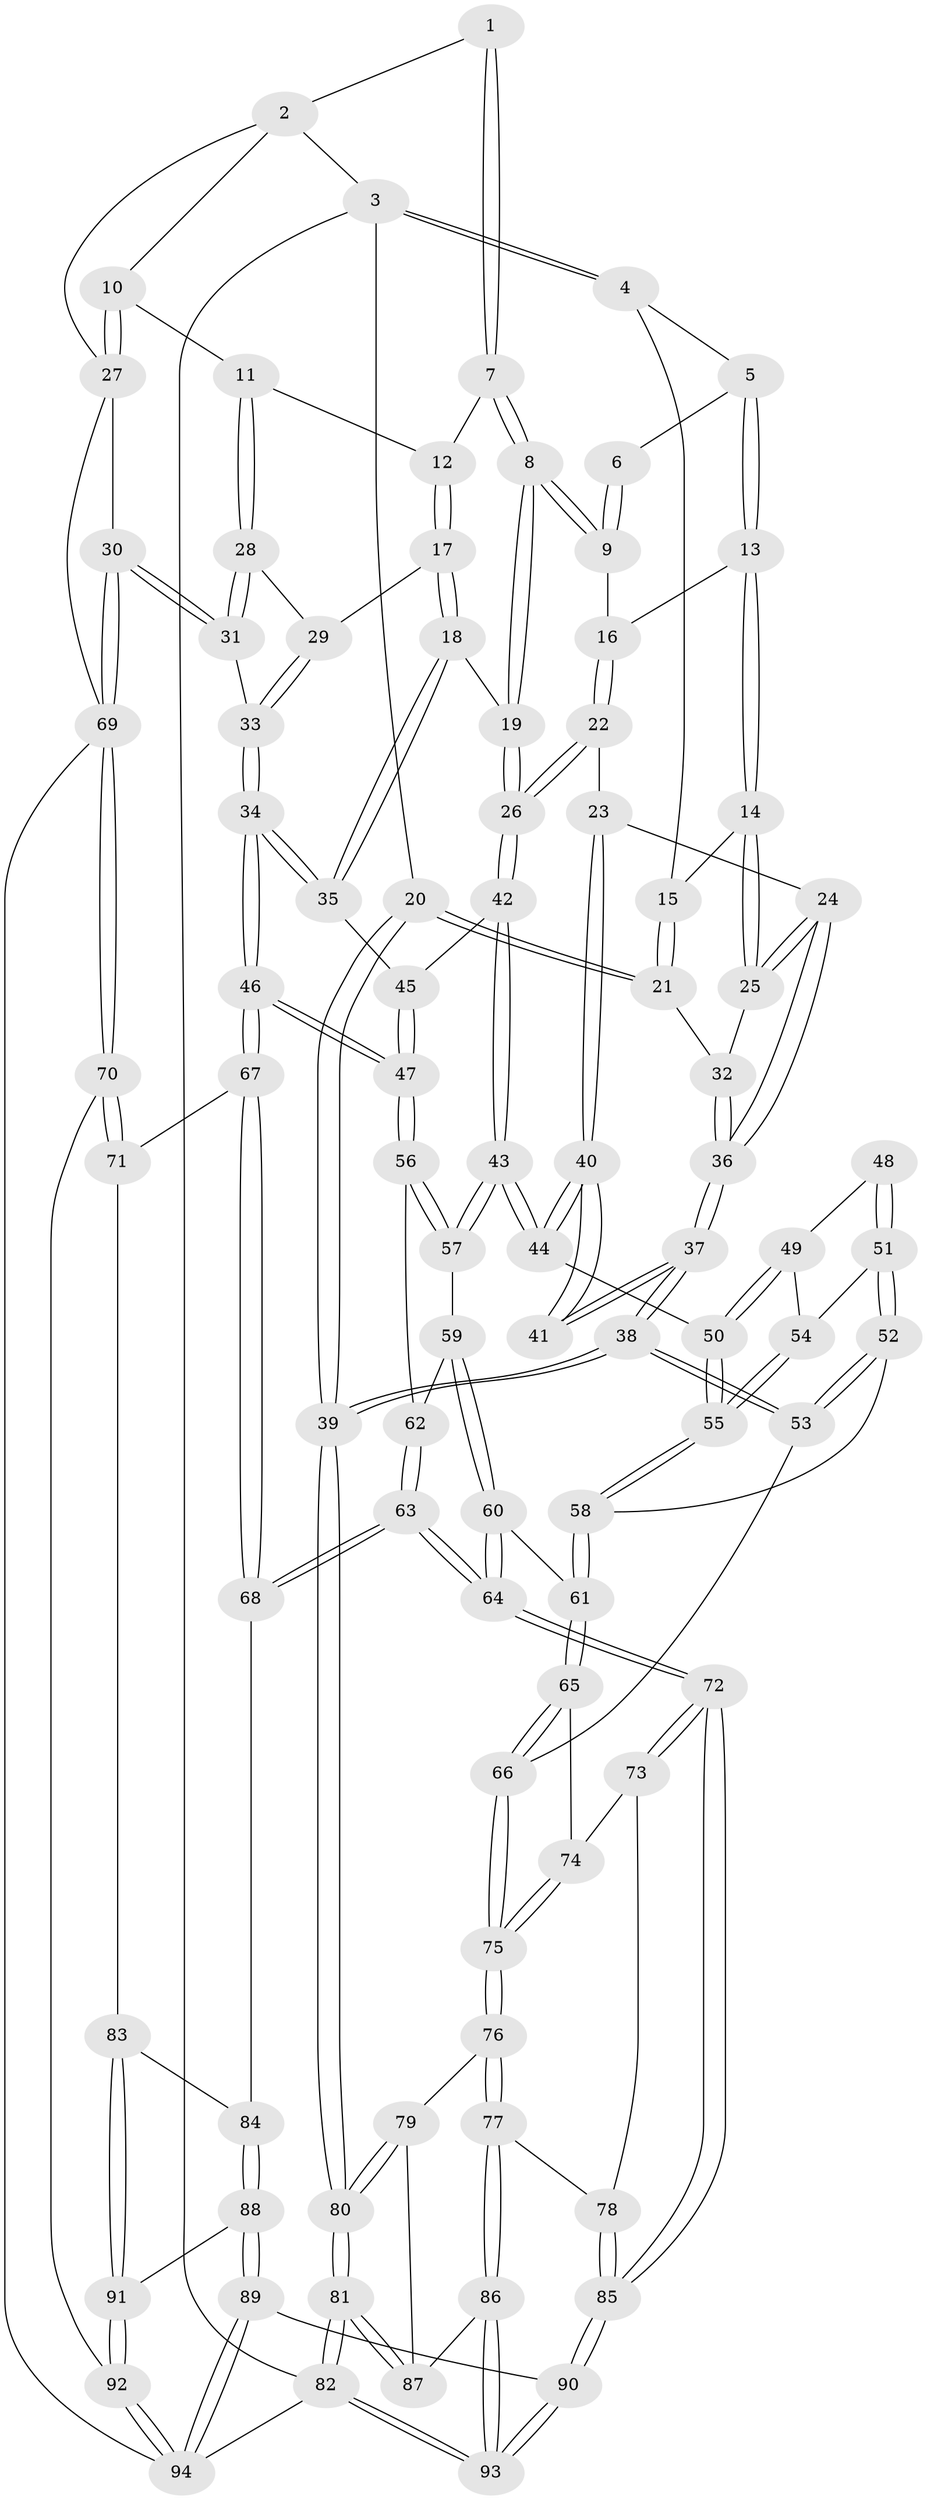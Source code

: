 // Generated by graph-tools (version 1.1) at 2025/11/02/27/25 16:11:52]
// undirected, 94 vertices, 231 edges
graph export_dot {
graph [start="1"]
  node [color=gray90,style=filled];
  1 [pos="+0.7117663677309842+0"];
  2 [pos="+0.837708721515829+0"];
  3 [pos="+0+0"];
  4 [pos="+0.17123169855889164+0"];
  5 [pos="+0.30242986870946975+0"];
  6 [pos="+0.6967357428595858+0"];
  7 [pos="+0.7147416072359989+0.05803690908481824"];
  8 [pos="+0.6262607443581677+0.19165069860328826"];
  9 [pos="+0.4983587446316063+0.11036782277324803"];
  10 [pos="+0.9439685389757624+0.10979306220145005"];
  11 [pos="+0.8994719941073415+0.13262404350284154"];
  12 [pos="+0.7706227955765212+0.09113391077594712"];
  13 [pos="+0.3430031204611511+0.029887640801625953"];
  14 [pos="+0.27082870433980366+0.1378060851614191"];
  15 [pos="+0.11120132325123946+0.12338831333286726"];
  16 [pos="+0.4340532030215411+0.10092617808139429"];
  17 [pos="+0.8106853835182022+0.24062815215655498"];
  18 [pos="+0.7150849532045584+0.2843502990488252"];
  19 [pos="+0.6272654244978065+0.20569409878338976"];
  20 [pos="+0+0.10927846226594132"];
  21 [pos="+0.07451537165870324+0.15356399228033654"];
  22 [pos="+0.42365341940563617+0.19387308505121403"];
  23 [pos="+0.28419795461801967+0.2763058366685468"];
  24 [pos="+0.28010096615225394+0.27064281462084705"];
  25 [pos="+0.2690825856634802+0.24753656149877876"];
  26 [pos="+0.4915125191869372+0.3358305336210731"];
  27 [pos="+1+0.20674758483394856"];
  28 [pos="+0.870705681048068+0.21336308720511524"];
  29 [pos="+0.8284156972032354+0.23849646798681676"];
  30 [pos="+1+0.45621335622610715"];
  31 [pos="+1+0.4577453724103324"];
  32 [pos="+0.11186841216556176+0.23486435972092518"];
  33 [pos="+0.9524565236630641+0.5041398760145583"];
  34 [pos="+0.8730539845165471+0.5354892472467723"];
  35 [pos="+0.7243605718662077+0.32390812874423464"];
  36 [pos="+0.07954564396143025+0.34205021080663117"];
  37 [pos="+0.03915225116920384+0.41492312743421933"];
  38 [pos="+0+0.5308780597265557"];
  39 [pos="+0+0.5295110789802219"];
  40 [pos="+0.30946096089712605+0.34104561256942345"];
  41 [pos="+0.17705549657213507+0.39968596379205895"];
  42 [pos="+0.4695773613721942+0.3803121010565288"];
  43 [pos="+0.43982459152447045+0.4077501214654998"];
  44 [pos="+0.3727910599179607+0.39349827224268785"];
  45 [pos="+0.615930643198215+0.40957634122318265"];
  46 [pos="+0.7797607722905245+0.6320706506366756"];
  47 [pos="+0.7451176913560078+0.6090102902117002"];
  48 [pos="+0.20223090047468958+0.44086493788008074"];
  49 [pos="+0.24574500748163072+0.4705029435449925"];
  50 [pos="+0.36875124672316834+0.39795644679624914"];
  51 [pos="+0.209989649064667+0.5008455218437109"];
  52 [pos="+0.13170737836737478+0.547544349984348"];
  53 [pos="+0+0.5428568045020276"];
  54 [pos="+0.2262972588168626+0.4973608995192794"];
  55 [pos="+0.28212363611404995+0.5435776119386265"];
  56 [pos="+0.6805655793700063+0.5832519465930381"];
  57 [pos="+0.44853669126719437+0.4375643795775553"];
  58 [pos="+0.27604973285832524+0.6066774571168333"];
  59 [pos="+0.43449108472081893+0.5645301971180159"];
  60 [pos="+0.34524978513867366+0.6586948956388593"];
  61 [pos="+0.30883452047806514+0.6597407130664431"];
  62 [pos="+0.4714375542934745+0.5916042905127641"];
  63 [pos="+0.5965999120989998+0.7883729443428081"];
  64 [pos="+0.5295892691195785+0.8560076237681276"];
  65 [pos="+0.3019506379712092+0.6667612716722657"];
  66 [pos="+0.06822700359095621+0.6890946296502446"];
  67 [pos="+0.7748369634327686+0.6512177112636882"];
  68 [pos="+0.6697922804132674+0.7442157371744493"];
  69 [pos="+1+0.8810814109535358"];
  70 [pos="+0.9539478145313409+0.844624488638088"];
  71 [pos="+0.8175191106282113+0.7103076849166078"];
  72 [pos="+0.4914721937164854+0.9580512367614075"];
  73 [pos="+0.2725386826720347+0.7458468404401841"];
  74 [pos="+0.2725623431547477+0.7455748651833463"];
  75 [pos="+0.09719702592386226+0.7435081505225295"];
  76 [pos="+0.11901984290726764+0.8156141207789863"];
  77 [pos="+0.148537976365062+0.8555558646333169"];
  78 [pos="+0.23319435254741225+0.8320776536240151"];
  79 [pos="+0+0.8643473869685897"];
  80 [pos="+0+0.8164147710943457"];
  81 [pos="+0+1"];
  82 [pos="+0+1"];
  83 [pos="+0.8123780138492624+0.9023946122523246"];
  84 [pos="+0.7490127793684966+0.8974651525738172"];
  85 [pos="+0.4784172231010467+1"];
  86 [pos="+0.13812337270368288+0.9227997594440733"];
  87 [pos="+0.06201675445983605+0.9285461642951385"];
  88 [pos="+0.753704759410274+0.9260628862483405"];
  89 [pos="+0.4807562489934282+1"];
  90 [pos="+0.4749832285582806+1"];
  91 [pos="+0.8349282351234116+0.9748805281737857"];
  92 [pos="+0.8640377619498342+1"];
  93 [pos="+0.25953963576693595+1"];
  94 [pos="+0.8561282522079212+1"];
  1 -- 2;
  1 -- 7;
  1 -- 7;
  2 -- 3;
  2 -- 10;
  2 -- 27;
  3 -- 4;
  3 -- 4;
  3 -- 20;
  3 -- 82;
  4 -- 5;
  4 -- 15;
  5 -- 6;
  5 -- 13;
  5 -- 13;
  6 -- 9;
  6 -- 9;
  7 -- 8;
  7 -- 8;
  7 -- 12;
  8 -- 9;
  8 -- 9;
  8 -- 19;
  8 -- 19;
  9 -- 16;
  10 -- 11;
  10 -- 27;
  10 -- 27;
  11 -- 12;
  11 -- 28;
  11 -- 28;
  12 -- 17;
  12 -- 17;
  13 -- 14;
  13 -- 14;
  13 -- 16;
  14 -- 15;
  14 -- 25;
  14 -- 25;
  15 -- 21;
  15 -- 21;
  16 -- 22;
  16 -- 22;
  17 -- 18;
  17 -- 18;
  17 -- 29;
  18 -- 19;
  18 -- 35;
  18 -- 35;
  19 -- 26;
  19 -- 26;
  20 -- 21;
  20 -- 21;
  20 -- 39;
  20 -- 39;
  21 -- 32;
  22 -- 23;
  22 -- 26;
  22 -- 26;
  23 -- 24;
  23 -- 40;
  23 -- 40;
  24 -- 25;
  24 -- 25;
  24 -- 36;
  24 -- 36;
  25 -- 32;
  26 -- 42;
  26 -- 42;
  27 -- 30;
  27 -- 69;
  28 -- 29;
  28 -- 31;
  28 -- 31;
  29 -- 33;
  29 -- 33;
  30 -- 31;
  30 -- 31;
  30 -- 69;
  30 -- 69;
  31 -- 33;
  32 -- 36;
  32 -- 36;
  33 -- 34;
  33 -- 34;
  34 -- 35;
  34 -- 35;
  34 -- 46;
  34 -- 46;
  35 -- 45;
  36 -- 37;
  36 -- 37;
  37 -- 38;
  37 -- 38;
  37 -- 41;
  37 -- 41;
  38 -- 39;
  38 -- 39;
  38 -- 53;
  38 -- 53;
  39 -- 80;
  39 -- 80;
  40 -- 41;
  40 -- 41;
  40 -- 44;
  40 -- 44;
  42 -- 43;
  42 -- 43;
  42 -- 45;
  43 -- 44;
  43 -- 44;
  43 -- 57;
  43 -- 57;
  44 -- 50;
  45 -- 47;
  45 -- 47;
  46 -- 47;
  46 -- 47;
  46 -- 67;
  46 -- 67;
  47 -- 56;
  47 -- 56;
  48 -- 49;
  48 -- 51;
  48 -- 51;
  49 -- 50;
  49 -- 50;
  49 -- 54;
  50 -- 55;
  50 -- 55;
  51 -- 52;
  51 -- 52;
  51 -- 54;
  52 -- 53;
  52 -- 53;
  52 -- 58;
  53 -- 66;
  54 -- 55;
  54 -- 55;
  55 -- 58;
  55 -- 58;
  56 -- 57;
  56 -- 57;
  56 -- 62;
  57 -- 59;
  58 -- 61;
  58 -- 61;
  59 -- 60;
  59 -- 60;
  59 -- 62;
  60 -- 61;
  60 -- 64;
  60 -- 64;
  61 -- 65;
  61 -- 65;
  62 -- 63;
  62 -- 63;
  63 -- 64;
  63 -- 64;
  63 -- 68;
  63 -- 68;
  64 -- 72;
  64 -- 72;
  65 -- 66;
  65 -- 66;
  65 -- 74;
  66 -- 75;
  66 -- 75;
  67 -- 68;
  67 -- 68;
  67 -- 71;
  68 -- 84;
  69 -- 70;
  69 -- 70;
  69 -- 94;
  70 -- 71;
  70 -- 71;
  70 -- 92;
  71 -- 83;
  72 -- 73;
  72 -- 73;
  72 -- 85;
  72 -- 85;
  73 -- 74;
  73 -- 78;
  74 -- 75;
  74 -- 75;
  75 -- 76;
  75 -- 76;
  76 -- 77;
  76 -- 77;
  76 -- 79;
  77 -- 78;
  77 -- 86;
  77 -- 86;
  78 -- 85;
  78 -- 85;
  79 -- 80;
  79 -- 80;
  79 -- 87;
  80 -- 81;
  80 -- 81;
  81 -- 82;
  81 -- 82;
  81 -- 87;
  81 -- 87;
  82 -- 93;
  82 -- 93;
  82 -- 94;
  83 -- 84;
  83 -- 91;
  83 -- 91;
  84 -- 88;
  84 -- 88;
  85 -- 90;
  85 -- 90;
  86 -- 87;
  86 -- 93;
  86 -- 93;
  88 -- 89;
  88 -- 89;
  88 -- 91;
  89 -- 90;
  89 -- 94;
  89 -- 94;
  90 -- 93;
  90 -- 93;
  91 -- 92;
  91 -- 92;
  92 -- 94;
  92 -- 94;
}

